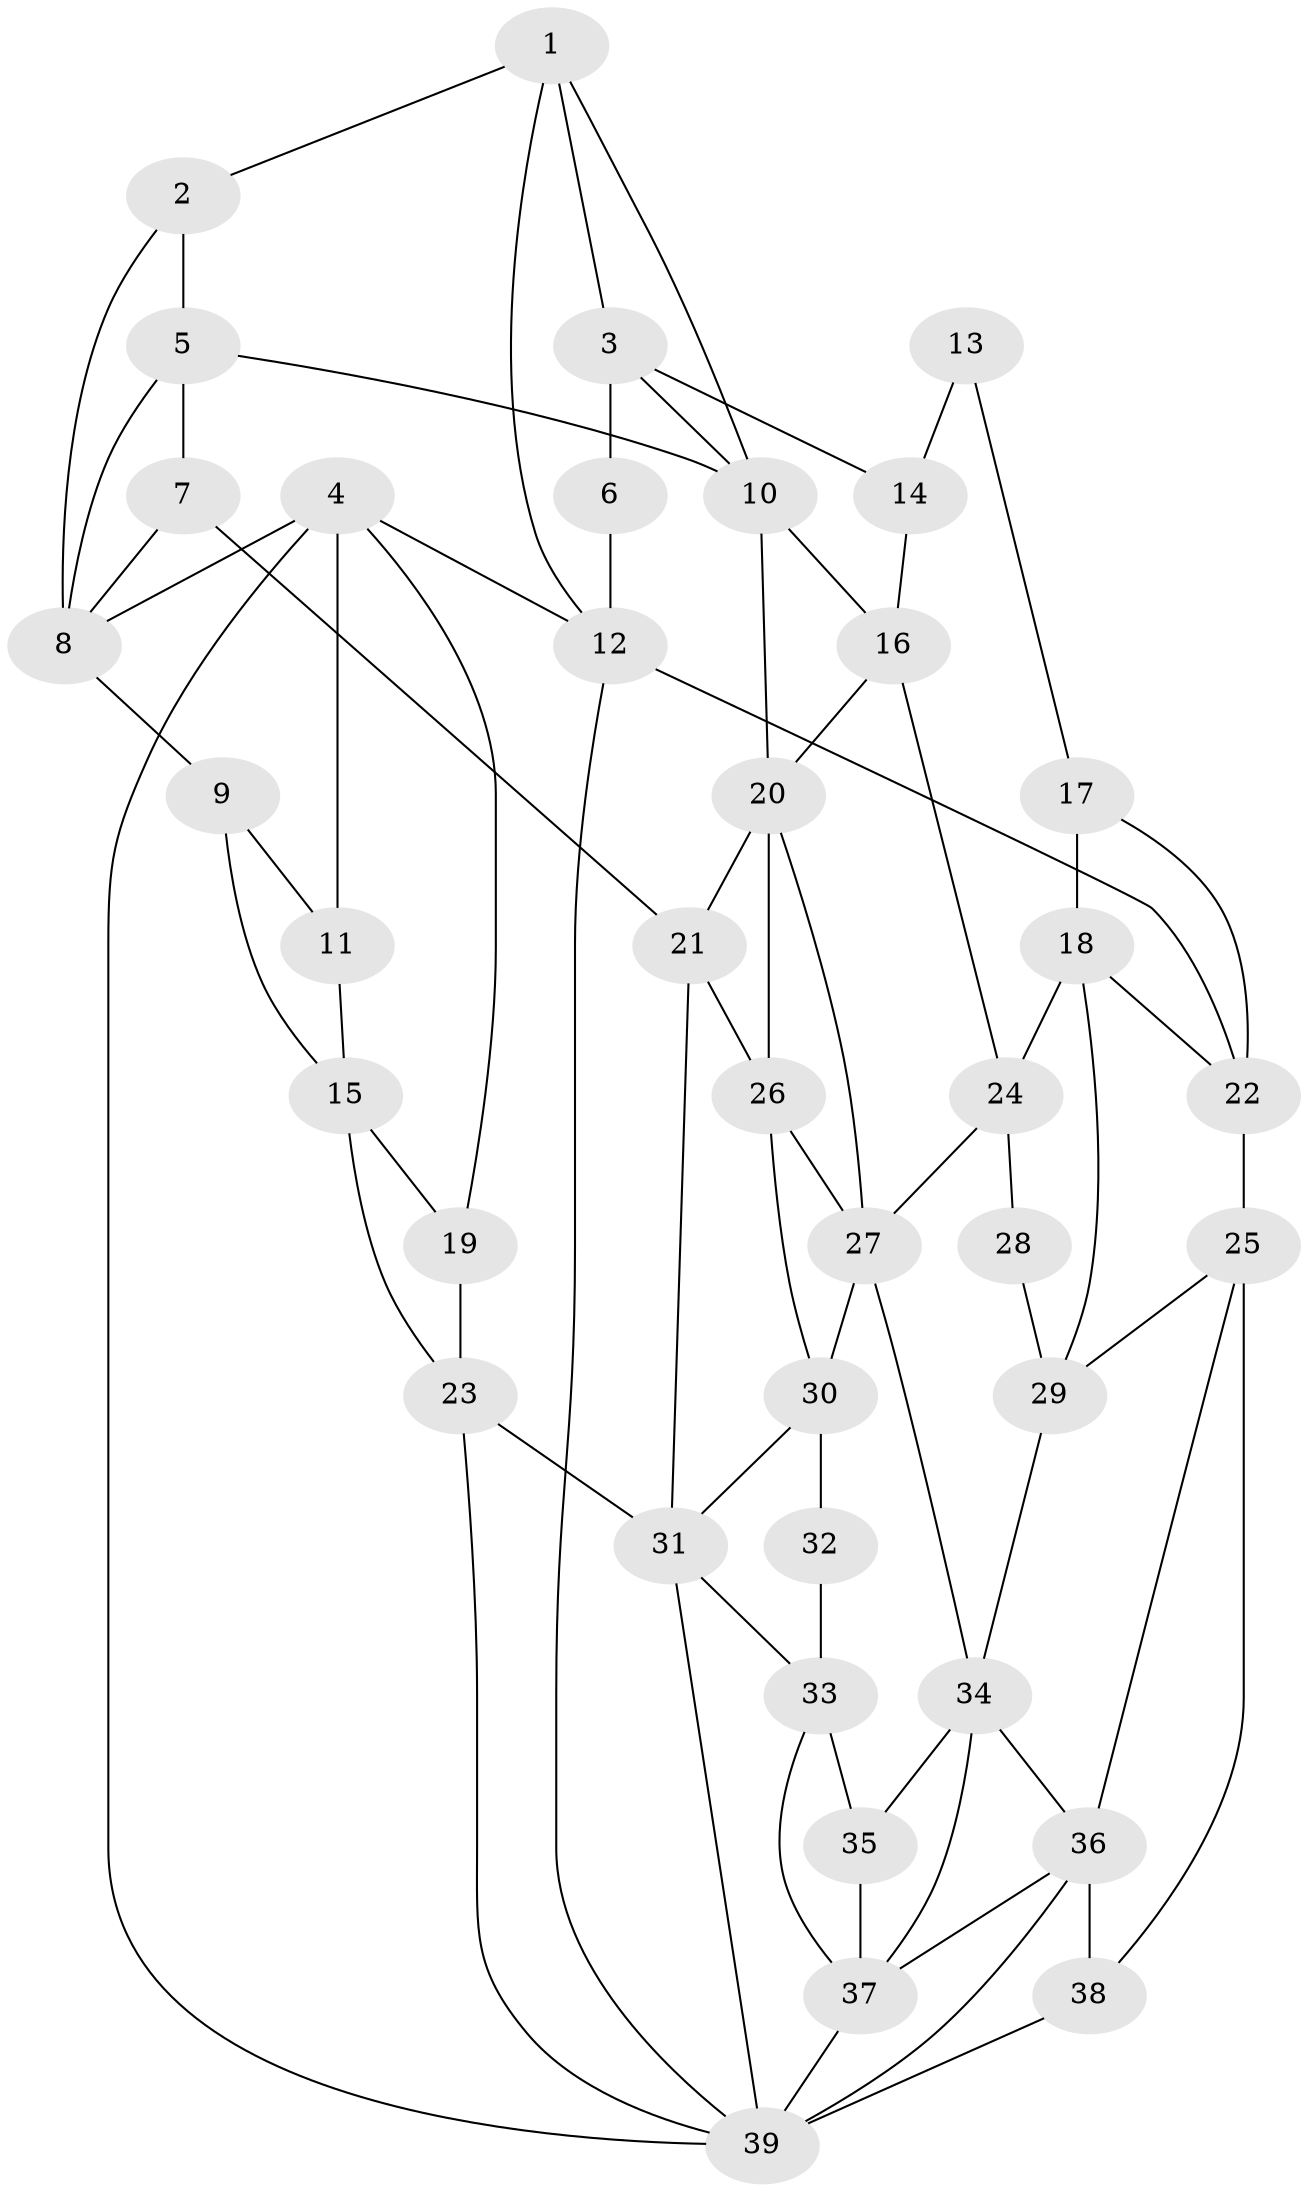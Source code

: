 // original degree distribution, {4: 0.234375, 6: 0.234375, 5: 0.5078125, 3: 0.0234375}
// Generated by graph-tools (version 1.1) at 2025/38/03/04/25 23:38:27]
// undirected, 39 vertices, 76 edges
graph export_dot {
  node [color=gray90,style=filled];
  1;
  2;
  3;
  4;
  5;
  6;
  7;
  8;
  9;
  10;
  11;
  12;
  13;
  14;
  15;
  16;
  17;
  18;
  19;
  20;
  21;
  22;
  23;
  24;
  25;
  26;
  27;
  28;
  29;
  30;
  31;
  32;
  33;
  34;
  35;
  36;
  37;
  38;
  39;
  1 -- 2 [weight=1.0];
  1 -- 3 [weight=1.0];
  1 -- 10 [weight=1.0];
  1 -- 12 [weight=1.0];
  2 -- 5 [weight=1.0];
  2 -- 8 [weight=1.0];
  3 -- 6 [weight=2.0];
  3 -- 10 [weight=1.0];
  3 -- 14 [weight=1.0];
  4 -- 8 [weight=1.0];
  4 -- 11 [weight=2.0];
  4 -- 12 [weight=1.0];
  4 -- 19 [weight=1.0];
  4 -- 39 [weight=1.0];
  5 -- 7 [weight=1.0];
  5 -- 8 [weight=1.0];
  5 -- 10 [weight=1.0];
  6 -- 12 [weight=2.0];
  7 -- 8 [weight=1.0];
  7 -- 21 [weight=1.0];
  8 -- 9 [weight=2.0];
  9 -- 11 [weight=1.0];
  9 -- 15 [weight=1.0];
  10 -- 16 [weight=1.0];
  10 -- 20 [weight=1.0];
  11 -- 15 [weight=1.0];
  12 -- 22 [weight=1.0];
  12 -- 39 [weight=1.0];
  13 -- 14 [weight=2.0];
  13 -- 17 [weight=2.0];
  14 -- 16 [weight=2.0];
  15 -- 19 [weight=2.0];
  15 -- 23 [weight=1.0];
  16 -- 20 [weight=2.0];
  16 -- 24 [weight=1.0];
  17 -- 18 [weight=1.0];
  17 -- 22 [weight=2.0];
  18 -- 22 [weight=1.0];
  18 -- 24 [weight=1.0];
  18 -- 29 [weight=1.0];
  19 -- 23 [weight=1.0];
  20 -- 21 [weight=1.0];
  20 -- 26 [weight=1.0];
  20 -- 27 [weight=1.0];
  21 -- 26 [weight=1.0];
  21 -- 31 [weight=1.0];
  22 -- 25 [weight=1.0];
  23 -- 31 [weight=1.0];
  23 -- 39 [weight=1.0];
  24 -- 27 [weight=2.0];
  24 -- 28 [weight=2.0];
  25 -- 29 [weight=1.0];
  25 -- 36 [weight=1.0];
  25 -- 38 [weight=1.0];
  26 -- 27 [weight=1.0];
  26 -- 30 [weight=1.0];
  27 -- 30 [weight=1.0];
  27 -- 34 [weight=1.0];
  28 -- 29 [weight=2.0];
  29 -- 34 [weight=1.0];
  30 -- 31 [weight=1.0];
  30 -- 32 [weight=2.0];
  31 -- 33 [weight=1.0];
  31 -- 39 [weight=1.0];
  32 -- 33 [weight=2.0];
  33 -- 35 [weight=1.0];
  33 -- 37 [weight=1.0];
  34 -- 35 [weight=1.0];
  34 -- 36 [weight=1.0];
  34 -- 37 [weight=1.0];
  35 -- 37 [weight=1.0];
  36 -- 37 [weight=1.0];
  36 -- 38 [weight=1.0];
  36 -- 39 [weight=1.0];
  37 -- 39 [weight=1.0];
  38 -- 39 [weight=2.0];
}
